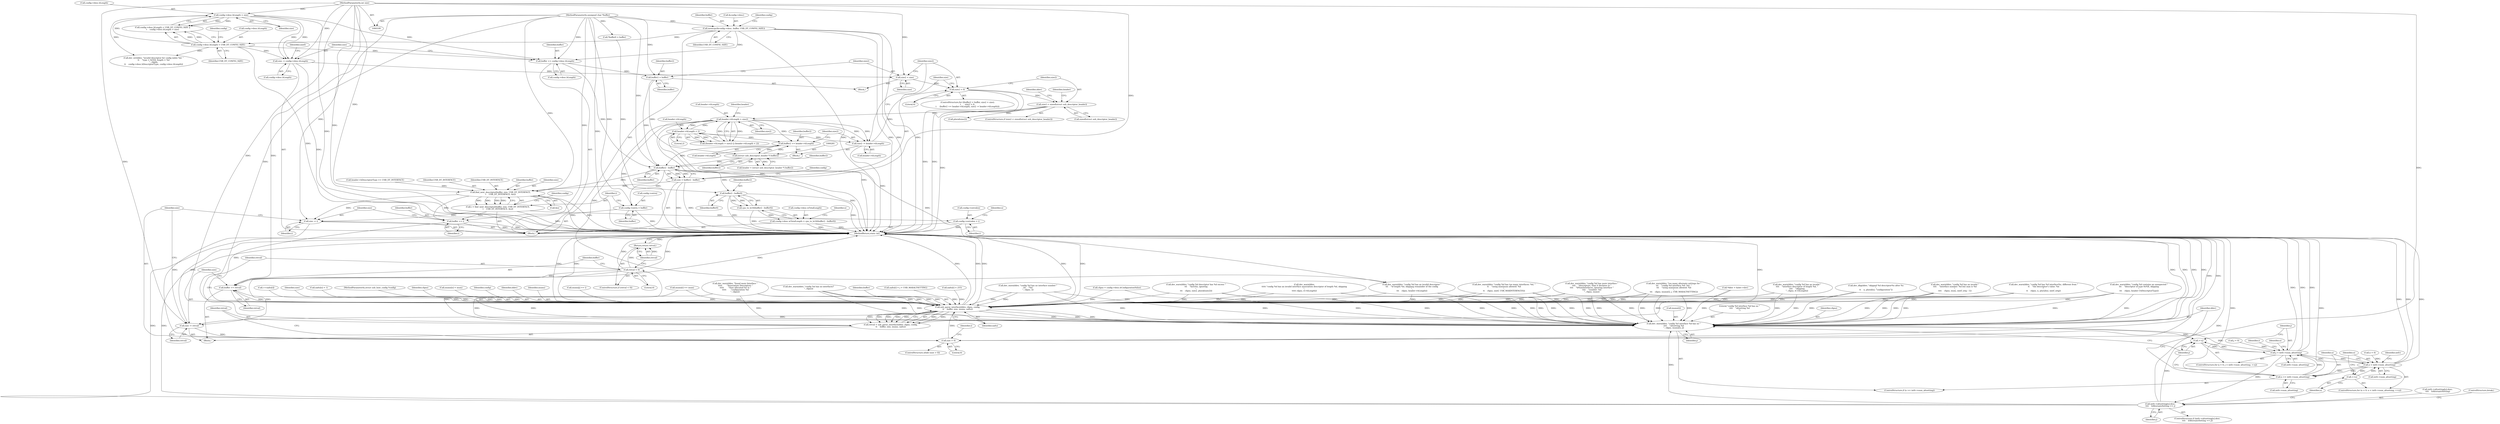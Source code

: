 digraph "0_linux_bd7a3fe770ebd8391d1c7d072ff88e9e76d063eb@pointer" {
"1000488" [label="(Call,buffer2 - buffer)"];
"1000280" [label="(Call,(struct usb_descriptor_header *) buffer2)"];
"1000253" [label="(Call,buffer2 += header->bLength)"];
"1000285" [label="(Call,header->bLength > size2)"];
"1000290" [label="(Call,header->bLength < 2)"];
"1000265" [label="(Call,size2 < sizeof(struct usb_descriptor_header))"];
"1000249" [label="(Call,size2 > 0)"];
"1000258" [label="(Call,size2 -= header->bLength)"];
"1000246" [label="(Call,size2 = size)"];
"1000208" [label="(Call,size -= config->desc.bLength)"];
"1000169" [label="(Call,config->desc.bLength > size)"];
"1000162" [label="(Call,config->desc.bLength < USB_DT_CONFIG_SIZE)"];
"1000145" [label="(Call,memcpy(&config->desc, buffer, USB_DT_CONFIG_SIZE))"];
"1000113" [label="(MethodParameterIn,unsigned char *buffer)"];
"1000114" [label="(MethodParameterIn,int size)"];
"1000243" [label="(Call,buffer2 = buffer)"];
"1000201" [label="(Call,buffer += config->desc.bLength)"];
"1000486" [label="(Call,size = buffer2 - buffer)"];
"1000642" [label="(Call,find_next_descriptor(buffer, size, USB_DT_INTERFACE,\n\t    USB_DT_INTERFACE, &n))"];
"1000640" [label="(Call,i = find_next_descriptor(buffer, size, USB_DT_INTERFACE,\n\t    USB_DT_INTERFACE, &n))"];
"1000649" [label="(Call,config->extralen = i)"];
"1000665" [label="(Call,buffer += i)"];
"1000678" [label="(Call,usb_parse_interface(ddev, cfgno, config,\n\t\t    buffer, size, inums, nalts))"];
"1000676" [label="(Call,retval = usb_parse_interface(ddev, cfgno, config,\n\t\t    buffer, size, inums, nalts))"];
"1000687" [label="(Call,retval < 0)"];
"1000690" [label="(Return,return retval;)"];
"1000692" [label="(Call,buffer += retval)"];
"1000695" [label="(Call,size -= retval)"];
"1000672" [label="(Call,size > 0)"];
"1000758" [label="(Call,dev_warn(ddev, \"config %d interface %d has no \"\n\t\t\t\t    \"altsetting %d\n\", cfgno, inums[i], j))"];
"1000724" [label="(Call,++j)"];
"1000719" [label="(Call,j < intfc->num_altsetting)"];
"1000731" [label="(Call,n < intfc->num_altsetting)"];
"1000736" [label="(Call,++n)"];
"1000753" [label="(Call,n >= intfc->num_altsetting)"];
"1000740" [label="(Call,intfc->altsetting[n].desc.\n\t\t\t\t    bAlternateSetting == j)"];
"1000668" [label="(Call,size -= i)"];
"1000498" [label="(Call,buffer2 - buffer0)"];
"1000497" [label="(Call,cpu_to_le16(buffer2 - buffer0))"];
"1000491" [label="(Call,config->desc.wTotalLength = cpu_to_le16(buffer2 - buffer0))"];
"1000635" [label="(Call,config->extra = buffer)"];
"1000251" [label="(Literal,0)"];
"1000692" [label="(Call,buffer += retval)"];
"1000761" [label="(Identifier,cfgno)"];
"1000741" [label="(Call,intfc->altsetting[n].desc.\n\t\t\t\t    bAlternateSetting)"];
"1000114" [label="(MethodParameterIn,int size)"];
"1000696" [label="(Identifier,size)"];
"1000488" [label="(Call,buffer2 - buffer)"];
"1000124" [label="(Call,*buffer0 = buffer)"];
"1000490" [label="(Identifier,buffer)"];
"1000359" [label="(Call,dev_warn(ddev, \"config %d has an invalid \"\n\t\t\t\t    \"interface number: %d but max is %d\n\",\n\t\t\t\t    cfgno, inum, nintf_orig - 1))"];
"1000552" [label="(Call,inums[j] == i)"];
"1000753" [label="(Call,n >= intfc->num_altsetting)"];
"1000689" [label="(Literal,0)"];
"1000267" [label="(Call,sizeof(struct usb_descriptor_header))"];
"1000688" [label="(Identifier,retval)"];
"1000682" [label="(Identifier,buffer)"];
"1000296" [label="(Call,dev_warn(ddev, \"config %d has an invalid descriptor \"\n\t\t\t    \"of length %d, skipping remainder of the config\n\",\n\t\t\t    cfgno, header->bLength))"];
"1000258" [label="(Call,size2 -= header->bLength)"];
"1000252" [label="(Block,)"];
"1000202" [label="(Identifier,buffer)"];
"1000151" [label="(Identifier,USB_DT_CONFIG_SIZE)"];
"1000719" [label="(Call,j < intfc->num_altsetting)"];
"1000486" [label="(Call,size = buffer2 - buffer)"];
"1000500" [label="(Identifier,buffer0)"];
"1000172" [label="(Identifier,config)"];
"1000150" [label="(Identifier,buffer)"];
"1000728" [label="(Call,n = 0)"];
"1000229" [label="(Call,dev_warn(ddev, \"config %d has too many interfaces: %d, \"\n\t\t    \"using maximum allowed: %d\n\",\n\t\t    cfgno, nintf, USB_MAXINTERFACES))"];
"1000209" [label="(Identifier,size)"];
"1000451" [label="(Call,dev_warn(ddev, \"found more Interface \"\n \t\t\t\t\t       \"Association Descriptors \"\n \t\t\t\t\t       \"than allocated for in \"\n \t\t\t\t\t       \"configuration %d\n\", cfgno))"];
"1000596" [label="(Call,nalts[i] = j = USB_MAXALTSETTING)"];
"1000145" [label="(Call,memcpy(&config->desc, buffer, USB_DT_CONFIG_SIZE))"];
"1000390" [label="(Call,nalts[i] < 255)"];
"1000395" [label="(Call,++nalts[i])"];
"1000266" [label="(Identifier,size2)"];
"1000241" [label="(ControlStructure,for ((buffer2 = buffer, size2 = size);\n\t      size2 > 0;\n\t     (buffer2 += header->bLength, size2 -= header->bLength)))"];
"1000691" [label="(Identifier,retval)"];
"1000349" [label="(Call,dev_warn(ddev, \"config %d has more interface \"\n\t\t\t\t    \"descriptors, than it declares in \"\n\t\t\t\t    \"bNumInterfaces, ignoring interface \"\n\t\t\t\t    \"number: %d\n\", cfgno, inum))"];
"1000716" [label="(Call,j = 0)"];
"1000168" [label="(Identifier,USB_DT_CONFIG_SIZE)"];
"1000177" [label="(Call,dev_err(ddev, \"invalid descriptor for config index %d: \"\n\t\t    \"type = 0x%X, length = %d\n\", cfgidx,\n\t\t    config->desc.bDescriptorType, config->desc.bLength))"];
"1000686" [label="(ControlStructure,if (retval < 0))"];
"1000635" [label="(Call,config->extra = buffer)"];
"1000305" [label="(Call,header->bDescriptorType == USB_DT_INTERFACE)"];
"1000194" [label="(Call,cfgno = config->desc.bConfigurationValue)"];
"1000665" [label="(Call,buffer += i)"];
"1000161" [label="(Call,config->desc.bLength < USB_DT_CONFIG_SIZE ||\n\t    config->desc.bLength > size)"];
"1000282" [label="(Identifier,buffer2)"];
"1000285" [label="(Call,header->bLength > size2)"];
"1000650" [label="(Call,config->extralen)"];
"1000270" [label="(Call,dev_warn(ddev, \"config %d descriptor has %d excess \"\n\t\t\t    \"byte%s, ignoring\n\",\n\t\t\t    cfgno, size2, plural(size2)))"];
"1000646" [label="(Identifier,USB_DT_INTERFACE)"];
"1000645" [label="(Identifier,USB_DT_INTERFACE)"];
"1000438" [label="(Call,dev_warn(ddev,\n\t\t\t\t\t \"config %d has an invalid interface association descriptor of length %d, skipping\n\",\n\t\t\t\t\t cfgno, d->bLength))"];
"1000675" [label="(Block,)"];
"1000265" [label="(Call,size2 < sizeof(struct usb_descriptor_header))"];
"1000667" [label="(Identifier,i)"];
"1000255" [label="(Call,header->bLength)"];
"1000754" [label="(Identifier,n)"];
"1000487" [label="(Identifier,size)"];
"1000643" [label="(Identifier,buffer)"];
"1000706" [label="(Identifier,i)"];
"1000489" [label="(Identifier,buffer2)"];
"1000325" [label="(Call,dev_warn(ddev, \"config %d has an invalid \"\n\t\t\t\t    \"interface descriptor of length %d, \"\n\t\t\t\t    \"skipping\n\", cfgno, d->bLength))"];
"1000690" [label="(Return,return retval;)"];
"1000518" [label="(Call,dev_warn(ddev, \"config %d has no interfaces?\n\", cfgno))"];
"1000640" [label="(Call,i = find_next_descriptor(buffer, size, USB_DT_INTERFACE,\n\t    USB_DT_INTERFACE, &n))"];
"1000248" [label="(Identifier,size)"];
"1000275" [label="(Call,plural(size2))"];
"1000162" [label="(Call,config->desc.bLength < USB_DT_CONFIG_SIZE)"];
"1000260" [label="(Call,header->bLength)"];
"1000678" [label="(Call,usb_parse_interface(ddev, cfgno, config,\n\t\t    buffer, size, inums, nalts))"];
"1000727" [label="(ControlStructure,for (n = 0; n < intfc->num_altsetting; ++n))"];
"1000758" [label="(Call,dev_warn(ddev, \"config %d interface %d has no \"\n\t\t\t\t    \"altsetting %d\n\", cfgno, inums[i], j))"];
"1000499" [label="(Identifier,buffer2)"];
"1000278" [label="(Call,header = (struct usb_descriptor_header *) buffer2)"];
"1000658" [label="(Call,dev_dbg(ddev, \"skipped %d descriptor%s after %s\n\",\n\t\t    n, plural(n), \"configuration\"))"];
"1000653" [label="(Identifier,i)"];
"1000695" [label="(Call,size -= retval)"];
"1000498" [label="(Call,buffer2 - buffer0)"];
"1000745" [label="(Identifier,intfc)"];
"1000765" [label="(Identifier,j)"];
"1000752" [label="(ControlStructure,if (n >= intfc->num_altsetting))"];
"1000685" [label="(Identifier,nalts)"];
"1000146" [label="(Call,&config->desc)"];
"1000683" [label="(Identifier,size)"];
"1000505" [label="(Call,dev_warn(ddev, \"config %d has %d interface%s, different from \"\n\t\t    \"the descriptor's value: %d\n\",\n\t\t    cfgno, n, plural(n), nintf_orig))"];
"1000410" [label="(Call,nalts[n] = 1)"];
"1000641" [label="(Identifier,i)"];
"1000208" [label="(Call,size -= config->desc.bLength)"];
"1000674" [label="(Literal,0)"];
"1000112" [label="(MethodParameterIn,struct usb_host_config *config)"];
"1000479" [label="(Call,dev_warn(ddev, \"config %d contains an unexpected \"\n\t\t\t    \"descriptor of type 0x%X, skipping\n\",\n\t\t\t    cfgno, header->bDescriptorType))"];
"1000725" [label="(Identifier,j)"];
"1000249" [label="(Call,size2 > 0)"];
"1000755" [label="(Call,intfc->num_altsetting)"];
"1000671" [label="(ControlStructure,while (size > 0))"];
"1000733" [label="(Call,intfc->num_altsetting)"];
"1000492" [label="(Call,config->desc.wTotalLength)"];
"1000673" [label="(Identifier,size)"];
"1000244" [label="(Identifier,buffer2)"];
"1000642" [label="(Call,find_next_descriptor(buffer, size, USB_DT_INTERFACE,\n\t    USB_DT_INTERFACE, &n))"];
"1000768" [label="(MethodReturn,static int)"];
"1000503" [label="(Identifier,n)"];
"1000378" [label="(Call,inums[i] == inum)"];
"1000169" [label="(Call,config->desc.bLength > size)"];
"1000668" [label="(Call,size -= i)"];
"1000750" [label="(Identifier,j)"];
"1000670" [label="(Identifier,i)"];
"1000497" [label="(Call,cpu_to_le16(buffer2 - buffer0))"];
"1000759" [label="(Identifier,ddev)"];
"1000680" [label="(Identifier,cfgno)"];
"1000271" [label="(Identifier,ddev)"];
"1000737" [label="(Identifier,n)"];
"1000405" [label="(Call,inums[n] = inum)"];
"1000494" [label="(Identifier,config)"];
"1000647" [label="(Call,&n)"];
"1000644" [label="(Identifier,size)"];
"1000720" [label="(Identifier,j)"];
"1000639" [label="(Identifier,buffer)"];
"1000724" [label="(Call,++j)"];
"1000245" [label="(Identifier,buffer)"];
"1000246" [label="(Call,size2 = size)"];
"1000697" [label="(Identifier,retval)"];
"1000157" [label="(Identifier,config)"];
"1000762" [label="(Call,inums[i])"];
"1000693" [label="(Identifier,buffer)"];
"1000294" [label="(Literal,2)"];
"1000175" [label="(Identifier,size)"];
"1000259" [label="(Identifier,size2)"];
"1000113" [label="(MethodParameterIn,unsigned char *buffer)"];
"1000649" [label="(Call,config->extralen = i)"];
"1000250" [label="(Identifier,size2)"];
"1000676" [label="(Call,retval = usb_parse_interface(ddev, cfgno, config,\n\t\t    buffer, size, inums, nalts))"];
"1000210" [label="(Call,config->desc.bLength)"];
"1000242" [label="(Block,)"];
"1000284" [label="(Call,(header->bLength > size2) || (header->bLength < 2))"];
"1000201" [label="(Call,buffer += config->desc.bLength)"];
"1000279" [label="(Identifier,header)"];
"1000491" [label="(Call,config->desc.wTotalLength = cpu_to_le16(buffer2 - buffer0))"];
"1000290" [label="(Call,header->bLength < 2)"];
"1000163" [label="(Call,config->desc.bLength)"];
"1000264" [label="(ControlStructure,if (size2 < sizeof(struct usb_descriptor_header)))"];
"1000651" [label="(Identifier,config)"];
"1000656" [label="(Identifier,n)"];
"1000681" [label="(Identifier,config)"];
"1000732" [label="(Identifier,n)"];
"1000669" [label="(Identifier,size)"];
"1000672" [label="(Call,size > 0)"];
"1000636" [label="(Call,config->extra)"];
"1000694" [label="(Identifier,retval)"];
"1000286" [label="(Call,header->bLength)"];
"1000216" [label="(Identifier,nintf)"];
"1000666" [label="(Identifier,buffer)"];
"1000291" [label="(Call,header->bLength)"];
"1000562" [label="(Call,dev_warn(ddev, \"config %d has no interface number \"\n\t\t\t    \"%d\n\", cfgno, i))"];
"1000700" [label="(Identifier,i)"];
"1000280" [label="(Call,(struct usb_descriptor_header *) buffer2)"];
"1000740" [label="(Call,intfc->altsetting[n].desc.\n\t\t\t\t    bAlternateSetting == j)"];
"1000739" [label="(ControlStructure,if (intfc->altsetting[n].desc.\n\t\t\t\t    bAlternateSetting == j))"];
"1000587" [label="(Call,dev_warn(ddev, \"too many alternate settings for \"\n\t\t\t    \"config %d interface %d: %d, \"\n\t\t\t    \"using maximum allowed: %d\n\",\n\t\t\t    cfgno, inums[i], j, USB_MAXALTSETTING))"];
"1000687" [label="(Call,retval < 0)"];
"1000253" [label="(Call,buffer2 += header->bLength)"];
"1000203" [label="(Call,config->desc.bLength)"];
"1000117" [label="(Call,*ddev = &dev->dev)"];
"1000243" [label="(Call,buffer2 = buffer)"];
"1000736" [label="(Call,++n)"];
"1000170" [label="(Call,config->desc.bLength)"];
"1000292" [label="(Identifier,header)"];
"1000254" [label="(Identifier,buffer2)"];
"1000760" [label="(Literal,\"config %d interface %d has no \"\n\t\t\t\t    \"altsetting %d\n\")"];
"1000247" [label="(Identifier,size2)"];
"1000679" [label="(Identifier,ddev)"];
"1000115" [label="(Block,)"];
"1000677" [label="(Identifier,retval)"];
"1000729" [label="(Identifier,n)"];
"1000731" [label="(Call,n < intfc->num_altsetting)"];
"1000721" [label="(Call,intfc->num_altsetting)"];
"1000289" [label="(Identifier,size2)"];
"1000684" [label="(Identifier,inums)"];
"1000715" [label="(ControlStructure,for (j = 0; j < intfc->num_altsetting; ++j))"];
"1000751" [label="(ControlStructure,break;)"];
"1000488" -> "1000486"  [label="AST: "];
"1000488" -> "1000490"  [label="CFG: "];
"1000489" -> "1000488"  [label="AST: "];
"1000490" -> "1000488"  [label="AST: "];
"1000486" -> "1000488"  [label="CFG: "];
"1000488" -> "1000768"  [label="DDG: "];
"1000488" -> "1000486"  [label="DDG: "];
"1000488" -> "1000486"  [label="DDG: "];
"1000280" -> "1000488"  [label="DDG: "];
"1000253" -> "1000488"  [label="DDG: "];
"1000243" -> "1000488"  [label="DDG: "];
"1000113" -> "1000488"  [label="DDG: "];
"1000201" -> "1000488"  [label="DDG: "];
"1000488" -> "1000498"  [label="DDG: "];
"1000488" -> "1000635"  [label="DDG: "];
"1000488" -> "1000642"  [label="DDG: "];
"1000280" -> "1000278"  [label="AST: "];
"1000280" -> "1000282"  [label="CFG: "];
"1000281" -> "1000280"  [label="AST: "];
"1000282" -> "1000280"  [label="AST: "];
"1000278" -> "1000280"  [label="CFG: "];
"1000280" -> "1000253"  [label="DDG: "];
"1000280" -> "1000278"  [label="DDG: "];
"1000253" -> "1000280"  [label="DDG: "];
"1000243" -> "1000280"  [label="DDG: "];
"1000253" -> "1000252"  [label="AST: "];
"1000253" -> "1000255"  [label="CFG: "];
"1000254" -> "1000253"  [label="AST: "];
"1000255" -> "1000253"  [label="AST: "];
"1000259" -> "1000253"  [label="CFG: "];
"1000285" -> "1000253"  [label="DDG: "];
"1000290" -> "1000253"  [label="DDG: "];
"1000285" -> "1000284"  [label="AST: "];
"1000285" -> "1000289"  [label="CFG: "];
"1000286" -> "1000285"  [label="AST: "];
"1000289" -> "1000285"  [label="AST: "];
"1000292" -> "1000285"  [label="CFG: "];
"1000284" -> "1000285"  [label="CFG: "];
"1000285" -> "1000768"  [label="DDG: "];
"1000285" -> "1000768"  [label="DDG: "];
"1000285" -> "1000258"  [label="DDG: "];
"1000285" -> "1000258"  [label="DDG: "];
"1000285" -> "1000284"  [label="DDG: "];
"1000285" -> "1000284"  [label="DDG: "];
"1000290" -> "1000285"  [label="DDG: "];
"1000265" -> "1000285"  [label="DDG: "];
"1000285" -> "1000290"  [label="DDG: "];
"1000285" -> "1000296"  [label="DDG: "];
"1000290" -> "1000284"  [label="AST: "];
"1000290" -> "1000294"  [label="CFG: "];
"1000291" -> "1000290"  [label="AST: "];
"1000294" -> "1000290"  [label="AST: "];
"1000284" -> "1000290"  [label="CFG: "];
"1000290" -> "1000768"  [label="DDG: "];
"1000290" -> "1000258"  [label="DDG: "];
"1000290" -> "1000284"  [label="DDG: "];
"1000290" -> "1000284"  [label="DDG: "];
"1000290" -> "1000296"  [label="DDG: "];
"1000265" -> "1000264"  [label="AST: "];
"1000265" -> "1000267"  [label="CFG: "];
"1000266" -> "1000265"  [label="AST: "];
"1000267" -> "1000265"  [label="AST: "];
"1000271" -> "1000265"  [label="CFG: "];
"1000279" -> "1000265"  [label="CFG: "];
"1000265" -> "1000768"  [label="DDG: "];
"1000249" -> "1000265"  [label="DDG: "];
"1000265" -> "1000275"  [label="DDG: "];
"1000249" -> "1000241"  [label="AST: "];
"1000249" -> "1000251"  [label="CFG: "];
"1000250" -> "1000249"  [label="AST: "];
"1000251" -> "1000249"  [label="AST: "];
"1000266" -> "1000249"  [label="CFG: "];
"1000487" -> "1000249"  [label="CFG: "];
"1000249" -> "1000768"  [label="DDG: "];
"1000249" -> "1000768"  [label="DDG: "];
"1000258" -> "1000249"  [label="DDG: "];
"1000246" -> "1000249"  [label="DDG: "];
"1000258" -> "1000252"  [label="AST: "];
"1000258" -> "1000260"  [label="CFG: "];
"1000259" -> "1000258"  [label="AST: "];
"1000260" -> "1000258"  [label="AST: "];
"1000250" -> "1000258"  [label="CFG: "];
"1000258" -> "1000768"  [label="DDG: "];
"1000246" -> "1000242"  [label="AST: "];
"1000246" -> "1000248"  [label="CFG: "];
"1000247" -> "1000246"  [label="AST: "];
"1000248" -> "1000246"  [label="AST: "];
"1000250" -> "1000246"  [label="CFG: "];
"1000208" -> "1000246"  [label="DDG: "];
"1000114" -> "1000246"  [label="DDG: "];
"1000208" -> "1000115"  [label="AST: "];
"1000208" -> "1000210"  [label="CFG: "];
"1000209" -> "1000208"  [label="AST: "];
"1000210" -> "1000208"  [label="AST: "];
"1000216" -> "1000208"  [label="CFG: "];
"1000208" -> "1000768"  [label="DDG: "];
"1000169" -> "1000208"  [label="DDG: "];
"1000169" -> "1000208"  [label="DDG: "];
"1000162" -> "1000208"  [label="DDG: "];
"1000114" -> "1000208"  [label="DDG: "];
"1000169" -> "1000161"  [label="AST: "];
"1000169" -> "1000175"  [label="CFG: "];
"1000170" -> "1000169"  [label="AST: "];
"1000175" -> "1000169"  [label="AST: "];
"1000161" -> "1000169"  [label="CFG: "];
"1000169" -> "1000768"  [label="DDG: "];
"1000169" -> "1000161"  [label="DDG: "];
"1000169" -> "1000161"  [label="DDG: "];
"1000162" -> "1000169"  [label="DDG: "];
"1000114" -> "1000169"  [label="DDG: "];
"1000169" -> "1000177"  [label="DDG: "];
"1000169" -> "1000201"  [label="DDG: "];
"1000162" -> "1000161"  [label="AST: "];
"1000162" -> "1000168"  [label="CFG: "];
"1000163" -> "1000162"  [label="AST: "];
"1000168" -> "1000162"  [label="AST: "];
"1000172" -> "1000162"  [label="CFG: "];
"1000161" -> "1000162"  [label="CFG: "];
"1000162" -> "1000768"  [label="DDG: "];
"1000162" -> "1000161"  [label="DDG: "];
"1000162" -> "1000161"  [label="DDG: "];
"1000145" -> "1000162"  [label="DDG: "];
"1000162" -> "1000177"  [label="DDG: "];
"1000162" -> "1000201"  [label="DDG: "];
"1000145" -> "1000115"  [label="AST: "];
"1000145" -> "1000151"  [label="CFG: "];
"1000146" -> "1000145"  [label="AST: "];
"1000150" -> "1000145"  [label="AST: "];
"1000151" -> "1000145"  [label="AST: "];
"1000157" -> "1000145"  [label="CFG: "];
"1000145" -> "1000768"  [label="DDG: "];
"1000145" -> "1000768"  [label="DDG: "];
"1000145" -> "1000768"  [label="DDG: "];
"1000145" -> "1000768"  [label="DDG: "];
"1000113" -> "1000145"  [label="DDG: "];
"1000145" -> "1000201"  [label="DDG: "];
"1000113" -> "1000109"  [label="AST: "];
"1000113" -> "1000768"  [label="DDG: "];
"1000113" -> "1000124"  [label="DDG: "];
"1000113" -> "1000201"  [label="DDG: "];
"1000113" -> "1000243"  [label="DDG: "];
"1000113" -> "1000635"  [label="DDG: "];
"1000113" -> "1000642"  [label="DDG: "];
"1000113" -> "1000665"  [label="DDG: "];
"1000113" -> "1000678"  [label="DDG: "];
"1000113" -> "1000692"  [label="DDG: "];
"1000114" -> "1000109"  [label="AST: "];
"1000114" -> "1000768"  [label="DDG: "];
"1000114" -> "1000486"  [label="DDG: "];
"1000114" -> "1000642"  [label="DDG: "];
"1000114" -> "1000668"  [label="DDG: "];
"1000114" -> "1000672"  [label="DDG: "];
"1000114" -> "1000678"  [label="DDG: "];
"1000114" -> "1000695"  [label="DDG: "];
"1000243" -> "1000242"  [label="AST: "];
"1000243" -> "1000245"  [label="CFG: "];
"1000244" -> "1000243"  [label="AST: "];
"1000245" -> "1000243"  [label="AST: "];
"1000247" -> "1000243"  [label="CFG: "];
"1000201" -> "1000243"  [label="DDG: "];
"1000201" -> "1000115"  [label="AST: "];
"1000201" -> "1000203"  [label="CFG: "];
"1000202" -> "1000201"  [label="AST: "];
"1000203" -> "1000201"  [label="AST: "];
"1000209" -> "1000201"  [label="CFG: "];
"1000486" -> "1000115"  [label="AST: "];
"1000487" -> "1000486"  [label="AST: "];
"1000494" -> "1000486"  [label="CFG: "];
"1000486" -> "1000768"  [label="DDG: "];
"1000486" -> "1000768"  [label="DDG: "];
"1000486" -> "1000642"  [label="DDG: "];
"1000642" -> "1000640"  [label="AST: "];
"1000642" -> "1000647"  [label="CFG: "];
"1000643" -> "1000642"  [label="AST: "];
"1000644" -> "1000642"  [label="AST: "];
"1000645" -> "1000642"  [label="AST: "];
"1000646" -> "1000642"  [label="AST: "];
"1000647" -> "1000642"  [label="AST: "];
"1000640" -> "1000642"  [label="CFG: "];
"1000642" -> "1000768"  [label="DDG: "];
"1000642" -> "1000768"  [label="DDG: "];
"1000642" -> "1000640"  [label="DDG: "];
"1000642" -> "1000640"  [label="DDG: "];
"1000642" -> "1000640"  [label="DDG: "];
"1000642" -> "1000640"  [label="DDG: "];
"1000305" -> "1000642"  [label="DDG: "];
"1000642" -> "1000665"  [label="DDG: "];
"1000642" -> "1000668"  [label="DDG: "];
"1000640" -> "1000115"  [label="AST: "];
"1000641" -> "1000640"  [label="AST: "];
"1000651" -> "1000640"  [label="CFG: "];
"1000640" -> "1000768"  [label="DDG: "];
"1000640" -> "1000649"  [label="DDG: "];
"1000640" -> "1000665"  [label="DDG: "];
"1000640" -> "1000668"  [label="DDG: "];
"1000649" -> "1000115"  [label="AST: "];
"1000649" -> "1000653"  [label="CFG: "];
"1000650" -> "1000649"  [label="AST: "];
"1000653" -> "1000649"  [label="AST: "];
"1000656" -> "1000649"  [label="CFG: "];
"1000649" -> "1000768"  [label="DDG: "];
"1000665" -> "1000115"  [label="AST: "];
"1000665" -> "1000667"  [label="CFG: "];
"1000666" -> "1000665"  [label="AST: "];
"1000667" -> "1000665"  [label="AST: "];
"1000669" -> "1000665"  [label="CFG: "];
"1000665" -> "1000768"  [label="DDG: "];
"1000665" -> "1000678"  [label="DDG: "];
"1000678" -> "1000676"  [label="AST: "];
"1000678" -> "1000685"  [label="CFG: "];
"1000679" -> "1000678"  [label="AST: "];
"1000680" -> "1000678"  [label="AST: "];
"1000681" -> "1000678"  [label="AST: "];
"1000682" -> "1000678"  [label="AST: "];
"1000683" -> "1000678"  [label="AST: "];
"1000684" -> "1000678"  [label="AST: "];
"1000685" -> "1000678"  [label="AST: "];
"1000676" -> "1000678"  [label="CFG: "];
"1000678" -> "1000768"  [label="DDG: "];
"1000678" -> "1000768"  [label="DDG: "];
"1000678" -> "1000768"  [label="DDG: "];
"1000678" -> "1000768"  [label="DDG: "];
"1000678" -> "1000768"  [label="DDG: "];
"1000678" -> "1000768"  [label="DDG: "];
"1000678" -> "1000768"  [label="DDG: "];
"1000678" -> "1000676"  [label="DDG: "];
"1000678" -> "1000676"  [label="DDG: "];
"1000678" -> "1000676"  [label="DDG: "];
"1000678" -> "1000676"  [label="DDG: "];
"1000678" -> "1000676"  [label="DDG: "];
"1000678" -> "1000676"  [label="DDG: "];
"1000678" -> "1000676"  [label="DDG: "];
"1000325" -> "1000678"  [label="DDG: "];
"1000325" -> "1000678"  [label="DDG: "];
"1000562" -> "1000678"  [label="DDG: "];
"1000562" -> "1000678"  [label="DDG: "];
"1000505" -> "1000678"  [label="DDG: "];
"1000505" -> "1000678"  [label="DDG: "];
"1000587" -> "1000678"  [label="DDG: "];
"1000587" -> "1000678"  [label="DDG: "];
"1000587" -> "1000678"  [label="DDG: "];
"1000518" -> "1000678"  [label="DDG: "];
"1000518" -> "1000678"  [label="DDG: "];
"1000451" -> "1000678"  [label="DDG: "];
"1000451" -> "1000678"  [label="DDG: "];
"1000479" -> "1000678"  [label="DDG: "];
"1000479" -> "1000678"  [label="DDG: "];
"1000117" -> "1000678"  [label="DDG: "];
"1000349" -> "1000678"  [label="DDG: "];
"1000349" -> "1000678"  [label="DDG: "];
"1000296" -> "1000678"  [label="DDG: "];
"1000296" -> "1000678"  [label="DDG: "];
"1000359" -> "1000678"  [label="DDG: "];
"1000359" -> "1000678"  [label="DDG: "];
"1000658" -> "1000678"  [label="DDG: "];
"1000229" -> "1000678"  [label="DDG: "];
"1000229" -> "1000678"  [label="DDG: "];
"1000438" -> "1000678"  [label="DDG: "];
"1000438" -> "1000678"  [label="DDG: "];
"1000270" -> "1000678"  [label="DDG: "];
"1000270" -> "1000678"  [label="DDG: "];
"1000194" -> "1000678"  [label="DDG: "];
"1000112" -> "1000678"  [label="DDG: "];
"1000692" -> "1000678"  [label="DDG: "];
"1000672" -> "1000678"  [label="DDG: "];
"1000552" -> "1000678"  [label="DDG: "];
"1000378" -> "1000678"  [label="DDG: "];
"1000405" -> "1000678"  [label="DDG: "];
"1000410" -> "1000678"  [label="DDG: "];
"1000390" -> "1000678"  [label="DDG: "];
"1000395" -> "1000678"  [label="DDG: "];
"1000596" -> "1000678"  [label="DDG: "];
"1000678" -> "1000692"  [label="DDG: "];
"1000678" -> "1000695"  [label="DDG: "];
"1000678" -> "1000758"  [label="DDG: "];
"1000678" -> "1000758"  [label="DDG: "];
"1000678" -> "1000758"  [label="DDG: "];
"1000676" -> "1000675"  [label="AST: "];
"1000677" -> "1000676"  [label="AST: "];
"1000688" -> "1000676"  [label="CFG: "];
"1000676" -> "1000768"  [label="DDG: "];
"1000676" -> "1000687"  [label="DDG: "];
"1000687" -> "1000686"  [label="AST: "];
"1000687" -> "1000689"  [label="CFG: "];
"1000688" -> "1000687"  [label="AST: "];
"1000689" -> "1000687"  [label="AST: "];
"1000691" -> "1000687"  [label="CFG: "];
"1000693" -> "1000687"  [label="CFG: "];
"1000687" -> "1000768"  [label="DDG: "];
"1000687" -> "1000768"  [label="DDG: "];
"1000687" -> "1000690"  [label="DDG: "];
"1000687" -> "1000692"  [label="DDG: "];
"1000687" -> "1000695"  [label="DDG: "];
"1000690" -> "1000686"  [label="AST: "];
"1000690" -> "1000691"  [label="CFG: "];
"1000691" -> "1000690"  [label="AST: "];
"1000768" -> "1000690"  [label="CFG: "];
"1000690" -> "1000768"  [label="DDG: "];
"1000691" -> "1000690"  [label="DDG: "];
"1000692" -> "1000675"  [label="AST: "];
"1000692" -> "1000694"  [label="CFG: "];
"1000693" -> "1000692"  [label="AST: "];
"1000694" -> "1000692"  [label="AST: "];
"1000696" -> "1000692"  [label="CFG: "];
"1000692" -> "1000768"  [label="DDG: "];
"1000695" -> "1000675"  [label="AST: "];
"1000695" -> "1000697"  [label="CFG: "];
"1000696" -> "1000695"  [label="AST: "];
"1000697" -> "1000695"  [label="AST: "];
"1000673" -> "1000695"  [label="CFG: "];
"1000695" -> "1000768"  [label="DDG: "];
"1000695" -> "1000672"  [label="DDG: "];
"1000672" -> "1000671"  [label="AST: "];
"1000672" -> "1000674"  [label="CFG: "];
"1000673" -> "1000672"  [label="AST: "];
"1000674" -> "1000672"  [label="AST: "];
"1000677" -> "1000672"  [label="CFG: "];
"1000700" -> "1000672"  [label="CFG: "];
"1000672" -> "1000768"  [label="DDG: "];
"1000672" -> "1000768"  [label="DDG: "];
"1000668" -> "1000672"  [label="DDG: "];
"1000758" -> "1000752"  [label="AST: "];
"1000758" -> "1000765"  [label="CFG: "];
"1000759" -> "1000758"  [label="AST: "];
"1000760" -> "1000758"  [label="AST: "];
"1000761" -> "1000758"  [label="AST: "];
"1000762" -> "1000758"  [label="AST: "];
"1000765" -> "1000758"  [label="AST: "];
"1000725" -> "1000758"  [label="CFG: "];
"1000758" -> "1000768"  [label="DDG: "];
"1000758" -> "1000768"  [label="DDG: "];
"1000758" -> "1000768"  [label="DDG: "];
"1000758" -> "1000768"  [label="DDG: "];
"1000758" -> "1000724"  [label="DDG: "];
"1000325" -> "1000758"  [label="DDG: "];
"1000325" -> "1000758"  [label="DDG: "];
"1000562" -> "1000758"  [label="DDG: "];
"1000562" -> "1000758"  [label="DDG: "];
"1000505" -> "1000758"  [label="DDG: "];
"1000505" -> "1000758"  [label="DDG: "];
"1000587" -> "1000758"  [label="DDG: "];
"1000587" -> "1000758"  [label="DDG: "];
"1000587" -> "1000758"  [label="DDG: "];
"1000518" -> "1000758"  [label="DDG: "];
"1000518" -> "1000758"  [label="DDG: "];
"1000451" -> "1000758"  [label="DDG: "];
"1000451" -> "1000758"  [label="DDG: "];
"1000479" -> "1000758"  [label="DDG: "];
"1000479" -> "1000758"  [label="DDG: "];
"1000349" -> "1000758"  [label="DDG: "];
"1000349" -> "1000758"  [label="DDG: "];
"1000296" -> "1000758"  [label="DDG: "];
"1000296" -> "1000758"  [label="DDG: "];
"1000359" -> "1000758"  [label="DDG: "];
"1000359" -> "1000758"  [label="DDG: "];
"1000658" -> "1000758"  [label="DDG: "];
"1000229" -> "1000758"  [label="DDG: "];
"1000229" -> "1000758"  [label="DDG: "];
"1000438" -> "1000758"  [label="DDG: "];
"1000438" -> "1000758"  [label="DDG: "];
"1000270" -> "1000758"  [label="DDG: "];
"1000270" -> "1000758"  [label="DDG: "];
"1000117" -> "1000758"  [label="DDG: "];
"1000194" -> "1000758"  [label="DDG: "];
"1000378" -> "1000758"  [label="DDG: "];
"1000740" -> "1000758"  [label="DDG: "];
"1000719" -> "1000758"  [label="DDG: "];
"1000724" -> "1000715"  [label="AST: "];
"1000724" -> "1000725"  [label="CFG: "];
"1000725" -> "1000724"  [label="AST: "];
"1000720" -> "1000724"  [label="CFG: "];
"1000724" -> "1000719"  [label="DDG: "];
"1000740" -> "1000724"  [label="DDG: "];
"1000719" -> "1000724"  [label="DDG: "];
"1000719" -> "1000715"  [label="AST: "];
"1000719" -> "1000721"  [label="CFG: "];
"1000720" -> "1000719"  [label="AST: "];
"1000721" -> "1000719"  [label="AST: "];
"1000729" -> "1000719"  [label="CFG: "];
"1000706" -> "1000719"  [label="CFG: "];
"1000719" -> "1000768"  [label="DDG: "];
"1000719" -> "1000768"  [label="DDG: "];
"1000719" -> "1000768"  [label="DDG: "];
"1000716" -> "1000719"  [label="DDG: "];
"1000753" -> "1000719"  [label="DDG: "];
"1000731" -> "1000719"  [label="DDG: "];
"1000719" -> "1000731"  [label="DDG: "];
"1000719" -> "1000740"  [label="DDG: "];
"1000731" -> "1000727"  [label="AST: "];
"1000731" -> "1000733"  [label="CFG: "];
"1000732" -> "1000731"  [label="AST: "];
"1000733" -> "1000731"  [label="AST: "];
"1000745" -> "1000731"  [label="CFG: "];
"1000754" -> "1000731"  [label="CFG: "];
"1000731" -> "1000768"  [label="DDG: "];
"1000731" -> "1000768"  [label="DDG: "];
"1000731" -> "1000768"  [label="DDG: "];
"1000728" -> "1000731"  [label="DDG: "];
"1000736" -> "1000731"  [label="DDG: "];
"1000731" -> "1000736"  [label="DDG: "];
"1000731" -> "1000753"  [label="DDG: "];
"1000731" -> "1000753"  [label="DDG: "];
"1000736" -> "1000727"  [label="AST: "];
"1000736" -> "1000737"  [label="CFG: "];
"1000737" -> "1000736"  [label="AST: "];
"1000732" -> "1000736"  [label="CFG: "];
"1000753" -> "1000752"  [label="AST: "];
"1000753" -> "1000755"  [label="CFG: "];
"1000754" -> "1000753"  [label="AST: "];
"1000755" -> "1000753"  [label="AST: "];
"1000759" -> "1000753"  [label="CFG: "];
"1000725" -> "1000753"  [label="CFG: "];
"1000753" -> "1000768"  [label="DDG: "];
"1000753" -> "1000768"  [label="DDG: "];
"1000740" -> "1000739"  [label="AST: "];
"1000740" -> "1000750"  [label="CFG: "];
"1000741" -> "1000740"  [label="AST: "];
"1000750" -> "1000740"  [label="AST: "];
"1000751" -> "1000740"  [label="CFG: "];
"1000737" -> "1000740"  [label="CFG: "];
"1000740" -> "1000768"  [label="DDG: "];
"1000740" -> "1000768"  [label="DDG: "];
"1000740" -> "1000768"  [label="DDG: "];
"1000668" -> "1000115"  [label="AST: "];
"1000668" -> "1000670"  [label="CFG: "];
"1000669" -> "1000668"  [label="AST: "];
"1000670" -> "1000668"  [label="AST: "];
"1000673" -> "1000668"  [label="CFG: "];
"1000668" -> "1000768"  [label="DDG: "];
"1000498" -> "1000497"  [label="AST: "];
"1000498" -> "1000500"  [label="CFG: "];
"1000499" -> "1000498"  [label="AST: "];
"1000500" -> "1000498"  [label="AST: "];
"1000497" -> "1000498"  [label="CFG: "];
"1000498" -> "1000768"  [label="DDG: "];
"1000498" -> "1000768"  [label="DDG: "];
"1000498" -> "1000497"  [label="DDG: "];
"1000498" -> "1000497"  [label="DDG: "];
"1000124" -> "1000498"  [label="DDG: "];
"1000497" -> "1000491"  [label="AST: "];
"1000491" -> "1000497"  [label="CFG: "];
"1000497" -> "1000768"  [label="DDG: "];
"1000497" -> "1000491"  [label="DDG: "];
"1000491" -> "1000115"  [label="AST: "];
"1000492" -> "1000491"  [label="AST: "];
"1000503" -> "1000491"  [label="CFG: "];
"1000491" -> "1000768"  [label="DDG: "];
"1000491" -> "1000768"  [label="DDG: "];
"1000635" -> "1000115"  [label="AST: "];
"1000635" -> "1000639"  [label="CFG: "];
"1000636" -> "1000635"  [label="AST: "];
"1000639" -> "1000635"  [label="AST: "];
"1000641" -> "1000635"  [label="CFG: "];
"1000635" -> "1000768"  [label="DDG: "];
}

